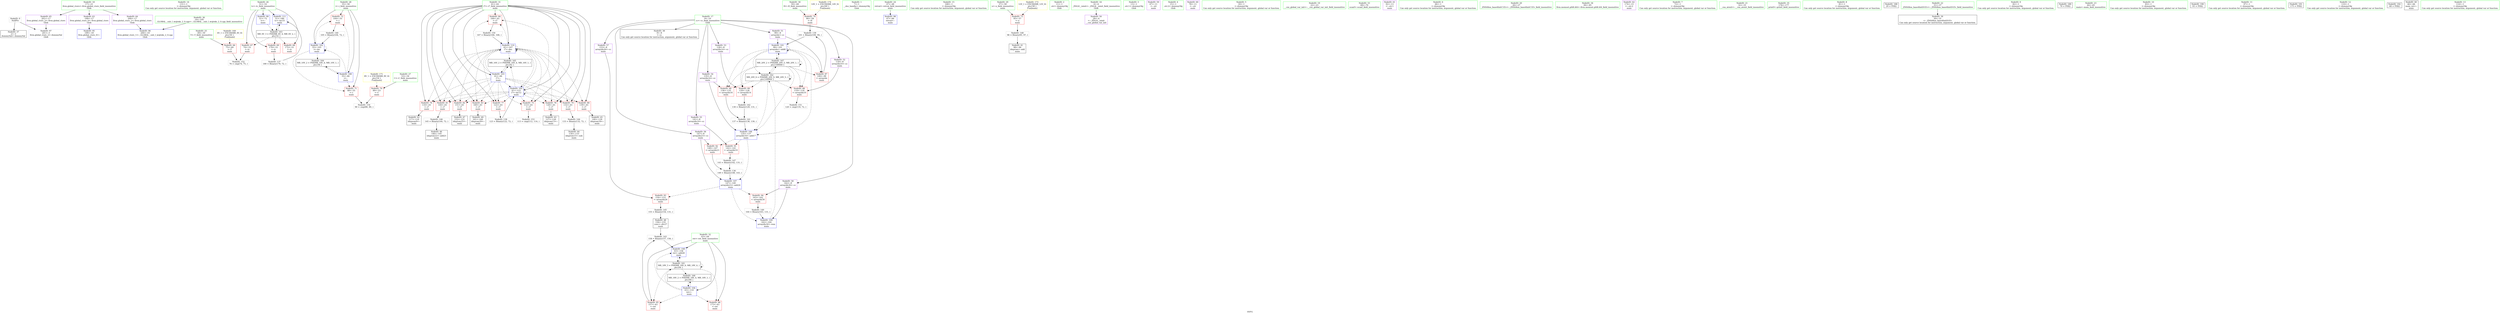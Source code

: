 digraph "SVFG" {
	label="SVFG";

	Node0x55e1253f4f40 [shape=record,color=grey,label="{NodeID: 0\nNullPtr}"];
	Node0x55e1253f4f40 -> Node0x55e12540bc00[style=solid];
	Node0x55e1253f4f40 -> Node0x55e12540c6b0[style=solid];
	Node0x55e12540c6b0 [shape=record,color=blue, style = dotted,label="{NodeID: 97\n201\<--3\nllvm.global_ctors_2\<--dummyVal\nGlob }"];
	Node0x55e12540a9d0 [shape=record,color=green,label="{NodeID: 14\n131\<--1\n\<--dummyObj\nCan only get source location for instruction, argument, global var or function.}"];
	Node0x55e125411220 [shape=record,color=blue,label="{NodeID: 111\n51\<--180\ntc\<--inc33\nmain\n}"];
	Node0x55e125411220 -> Node0x55e12541bc30[style=dashed];
	Node0x55e12540b4b0 [shape=record,color=green,label="{NodeID: 28\n55\<--56\ni\<--i_field_insensitive\nmain\n}"];
	Node0x55e12540b4b0 -> Node0x55e12540e8e0[style=solid];
	Node0x55e12540b4b0 -> Node0x55e12540e9b0[style=solid];
	Node0x55e12540b4b0 -> Node0x55e12540c950[style=solid];
	Node0x55e12540b4b0 -> Node0x55e12540caf0[style=solid];
	Node0x55e12540c0a0 [shape=record,color=black,label="{NodeID: 42\n117\<--116\nidxprom9\<--\nmain\n}"];
	Node0x55e12540d4e0 [shape=record,color=grey,label="{NodeID: 139\n101 = Binary(100, 94, )\n}"];
	Node0x55e12540d4e0 -> Node0x55e12540ca20[style=solid];
	Node0x55e12540dc20 [shape=record,color=purple,label="{NodeID: 56\n147\<--8\narrayidx23\<--cc\nmain\n}"];
	Node0x55e12540dc20 -> Node0x55e12540f9f0[style=solid];
	Node0x55e12540dc20 -> Node0x55e125410ee0[style=solid];
	Node0x55e125414670 [shape=record,color=grey,label="{NodeID: 153\n113 = cmp(112, 114, )\n}"];
	Node0x55e12540e810 [shape=record,color=red,label="{NodeID: 70\n89\<--53\n\<--C\nmain\n}"];
	Node0x55e12540e810 -> Node0x55e1254147f0[style=solid];
	Node0x55e12541d030 [shape=record,color=black,label="{NodeID: 167\nMR_20V_2 = PHI(MR_20V_5, MR_20V_1, )\npts\{100000 \}\n}"];
	Node0x55e12541d030 -> Node0x55e12540f5e0[style=dashed];
	Node0x55e12541d030 -> Node0x55e12540f6b0[style=dashed];
	Node0x55e12541d030 -> Node0x55e12540f780[style=dashed];
	Node0x55e12541d030 -> Node0x55e12540f850[style=dashed];
	Node0x55e12541d030 -> Node0x55e12540ca20[style=dashed];
	Node0x55e12541d030 -> Node0x55e125410e10[style=dashed];
	Node0x55e12541d030 -> Node0x55e12541b730[style=dashed];
	Node0x55e12541d030 -> Node0x55e12541d030[style=dashed];
	Node0x55e12540f370 [shape=record,color=red,label="{NodeID: 84\n166\<--61\n\<--i7\nmain\n}"];
	Node0x55e12540f370 -> Node0x55e1254141f0[style=solid];
	Node0x55e1253f4050 [shape=record,color=green,label="{NodeID: 1\n7\<--1\n__dso_handle\<--dummyObj\nGlob }"];
	Node0x55e12540c7b0 [shape=record,color=blue,label="{NodeID: 98\n47\<--66\nretval\<--\nmain\n}"];
	Node0x55e12540aa60 [shape=record,color=green,label="{NodeID: 15\n168\<--1\n\<--dummyObj\nCan only get source location for instruction, argument, global var or function.}"];
	Node0x55e12540b580 [shape=record,color=green,label="{NodeID: 29\n57\<--58\nx\<--x_field_insensitive\nmain\n}"];
	Node0x55e12540b580 -> Node0x55e12540ea80[style=solid];
	Node0x55e12540c170 [shape=record,color=black,label="{NodeID: 43\n127\<--126\nidxprom13\<--\nmain\n}"];
	Node0x55e1254132f0 [shape=record,color=grey,label="{NodeID: 140\n105 = Binary(104, 72, )\n}"];
	Node0x55e1254132f0 -> Node0x55e12540caf0[style=solid];
	Node0x55e12540dcf0 [shape=record,color=purple,label="{NodeID: 57\n153\<--8\narrayidx26\<--cc\nmain\n}"];
	Node0x55e12540dcf0 -> Node0x55e12540fac0[style=solid];
	Node0x55e1254147f0 [shape=record,color=grey,label="{NodeID: 154\n90 = cmp(88, 89, )\n}"];
	Node0x55e12540e8e0 [shape=record,color=red,label="{NodeID: 71\n88\<--55\n\<--i\nmain\n}"];
	Node0x55e12540e8e0 -> Node0x55e1254147f0[style=solid];
	Node0x55e12540f440 [shape=record,color=red,label="{NodeID: 85\n157\<--63\n\<--ret\nmain\n}"];
	Node0x55e12540f440 -> Node0x55e125413770[style=solid];
	Node0x55e1253f53c0 [shape=record,color=green,label="{NodeID: 2\n11\<--1\n.str\<--dummyObj\nGlob }"];
	Node0x55e12540c880 [shape=record,color=blue,label="{NodeID: 99\n51\<--72\ntc\<--\nmain\n}"];
	Node0x55e12540c880 -> Node0x55e12541bc30[style=dashed];
	Node0x55e12540aaf0 [shape=record,color=green,label="{NodeID: 16\n4\<--6\n_ZStL8__ioinit\<--_ZStL8__ioinit_field_insensitive\nGlob }"];
	Node0x55e12540aaf0 -> Node0x55e12540d740[style=solid];
	Node0x55e12540b650 [shape=record,color=green,label="{NodeID: 30\n59\<--60\nH\<--H_field_insensitive\nmain\n}"];
	Node0x55e12540b650 -> Node0x55e12540eb50[style=solid];
	Node0x55e12540c240 [shape=record,color=black,label="{NodeID: 44\n134\<--133\nidxprom15\<--sub\nmain\n}"];
	Node0x55e125413470 [shape=record,color=grey,label="{NodeID: 141\n137 = Binary(136, 130, )\n}"];
	Node0x55e125413470 -> Node0x55e125410e10[style=solid];
	Node0x55e12540ddc0 [shape=record,color=purple,label="{NodeID: 58\n162\<--8\narrayidx30\<--cc\nmain\n}"];
	Node0x55e12540ddc0 -> Node0x55e12540fb90[style=solid];
	Node0x55e12540ddc0 -> Node0x55e125411080[style=solid];
	Node0x55e12540e9b0 [shape=record,color=red,label="{NodeID: 72\n104\<--55\n\<--i\nmain\n}"];
	Node0x55e12540e9b0 -> Node0x55e1254132f0[style=solid];
	Node0x55e12541e050 [shape=record,color=yellow,style=double,label="{NodeID: 169\n4V_1 = ENCHI(MR_4V_0)\npts\{50 \}\nFun[main]}"];
	Node0x55e12541e050 -> Node0x55e12540e4d0[style=dashed];
	Node0x55e12540f510 [shape=record,color=red,label="{NodeID: 86\n173\<--63\n\<--ret\nmain\n}"];
	Node0x55e1253f5590 [shape=record,color=green,label="{NodeID: 3\n13\<--1\n.str.1\<--dummyObj\nGlob }"];
	Node0x55e12540c950 [shape=record,color=blue,label="{NodeID: 100\n55\<--66\ni\<--\nmain\n}"];
	Node0x55e12540c950 -> Node0x55e12540e8e0[style=dashed];
	Node0x55e12540c950 -> Node0x55e12540e9b0[style=dashed];
	Node0x55e12540c950 -> Node0x55e12540caf0[style=dashed];
	Node0x55e12540c950 -> Node0x55e12541c130[style=dashed];
	Node0x55e12540abc0 [shape=record,color=green,label="{NodeID: 17\n8\<--10\ncc\<--cc_field_insensitive\nGlob }"];
	Node0x55e12540abc0 -> Node0x55e12540bd00[style=solid];
	Node0x55e12540abc0 -> Node0x55e12540d810[style=solid];
	Node0x55e12540abc0 -> Node0x55e12540d8e0[style=solid];
	Node0x55e12540abc0 -> Node0x55e12540d9b0[style=solid];
	Node0x55e12540abc0 -> Node0x55e12540da80[style=solid];
	Node0x55e12540abc0 -> Node0x55e12540db50[style=solid];
	Node0x55e12540abc0 -> Node0x55e12540dc20[style=solid];
	Node0x55e12540abc0 -> Node0x55e12540dcf0[style=solid];
	Node0x55e12540abc0 -> Node0x55e12540ddc0[style=solid];
	Node0x55e12540b720 [shape=record,color=green,label="{NodeID: 31\n61\<--62\ni7\<--i7_field_insensitive\nmain\n}"];
	Node0x55e12540b720 -> Node0x55e12540ec20[style=solid];
	Node0x55e12540b720 -> Node0x55e12540ecf0[style=solid];
	Node0x55e12540b720 -> Node0x55e12540edc0[style=solid];
	Node0x55e12540b720 -> Node0x55e12540ee90[style=solid];
	Node0x55e12540b720 -> Node0x55e12540ef60[style=solid];
	Node0x55e12540b720 -> Node0x55e12540f030[style=solid];
	Node0x55e12540b720 -> Node0x55e12540f100[style=solid];
	Node0x55e12540b720 -> Node0x55e12540f1d0[style=solid];
	Node0x55e12540b720 -> Node0x55e12540f2a0[style=solid];
	Node0x55e12540b720 -> Node0x55e12540f370[style=solid];
	Node0x55e12540b720 -> Node0x55e12540cbc0[style=solid];
	Node0x55e12540b720 -> Node0x55e125410d40[style=solid];
	Node0x55e12540b720 -> Node0x55e125411150[style=solid];
	Node0x55e12540c310 [shape=record,color=black,label="{NodeID: 45\n140\<--139\nidxprom18\<--\nmain\n}"];
	Node0x55e1254135f0 [shape=record,color=grey,label="{NodeID: 142\n130 = Binary(129, 131, )\n}"];
	Node0x55e1254135f0 -> Node0x55e125413470[style=solid];
	Node0x55e12540de90 [shape=record,color=purple,label="{NodeID: 59\n67\<--11\n\<--.str\nmain\n}"];
	Node0x55e12540ea80 [shape=record,color=red,label="{NodeID: 73\n95\<--57\n\<--x\nmain\n}"];
	Node0x55e12540ea80 -> Node0x55e125413ef0[style=solid];
	Node0x55e12540f5e0 [shape=record,color=red,label="{NodeID: 87\n100\<--99\n\<--arrayidx\nmain\n}"];
	Node0x55e12540f5e0 -> Node0x55e12540d4e0[style=solid];
	Node0x55e1253f5090 [shape=record,color=green,label="{NodeID: 4\n15\<--1\n.str.2\<--dummyObj\nGlob }"];
	Node0x55e12540ca20 [shape=record,color=blue,label="{NodeID: 101\n99\<--101\narrayidx\<--add6\nmain\n}"];
	Node0x55e12540ca20 -> Node0x55e12540f5e0[style=dashed];
	Node0x55e12540ca20 -> Node0x55e12540f6b0[style=dashed];
	Node0x55e12540ca20 -> Node0x55e12540f780[style=dashed];
	Node0x55e12540ca20 -> Node0x55e12540f850[style=dashed];
	Node0x55e12540ca20 -> Node0x55e12540ca20[style=dashed];
	Node0x55e12540ca20 -> Node0x55e125410e10[style=dashed];
	Node0x55e12540ca20 -> Node0x55e12541b730[style=dashed];
	Node0x55e12540ca20 -> Node0x55e12541d030[style=dashed];
	Node0x55e12540ac90 [shape=record,color=green,label="{NodeID: 18\n17\<--21\nllvm.global_ctors\<--llvm.global_ctors_field_insensitive\nGlob }"];
	Node0x55e12540ac90 -> Node0x55e12540e1d0[style=solid];
	Node0x55e12540ac90 -> Node0x55e12540e2d0[style=solid];
	Node0x55e12540ac90 -> Node0x55e12540e3d0[style=solid];
	Node0x55e12540b7f0 [shape=record,color=green,label="{NodeID: 32\n63\<--64\nret\<--ret_field_insensitive\nmain\n}"];
	Node0x55e12540b7f0 -> Node0x55e12540f440[style=solid];
	Node0x55e12540b7f0 -> Node0x55e12540f510[style=solid];
	Node0x55e12540b7f0 -> Node0x55e12540cc90[style=solid];
	Node0x55e12540b7f0 -> Node0x55e125410fb0[style=solid];
	Node0x55e12540c3e0 [shape=record,color=black,label="{NodeID: 46\n146\<--145\nidxprom22\<--add21\nmain\n}"];
	Node0x55e125413770 [shape=record,color=grey,label="{NodeID: 143\n158 = Binary(157, 156, )\n}"];
	Node0x55e125413770 -> Node0x55e125410fb0[style=solid];
	Node0x55e12540df60 [shape=record,color=purple,label="{NodeID: 60\n78\<--11\n\<--.str\nmain\n}"];
	Node0x55e12540eb50 [shape=record,color=red,label="{NodeID: 74\n94\<--59\n\<--H\nmain\n}"];
	Node0x55e12540eb50 -> Node0x55e12540d4e0[style=solid];
	Node0x55e12541e210 [shape=record,color=yellow,style=double,label="{NodeID: 171\n8V_1 = ENCHI(MR_8V_0)\npts\{54 \}\nFun[main]}"];
	Node0x55e12541e210 -> Node0x55e12540e810[style=dashed];
	Node0x55e12540f6b0 [shape=record,color=red,label="{NodeID: 88\n119\<--118\n\<--arrayidx10\nmain\n}"];
	Node0x55e12540f6b0 -> Node0x55e125414370[style=solid];
	Node0x55e1253f51d0 [shape=record,color=green,label="{NodeID: 5\n18\<--1\n\<--dummyObj\nCan only get source location for instruction, argument, global var or function.}"];
	Node0x55e12540caf0 [shape=record,color=blue,label="{NodeID: 102\n55\<--105\ni\<--inc\nmain\n}"];
	Node0x55e12540caf0 -> Node0x55e12540e8e0[style=dashed];
	Node0x55e12540caf0 -> Node0x55e12540e9b0[style=dashed];
	Node0x55e12540caf0 -> Node0x55e12540caf0[style=dashed];
	Node0x55e12540caf0 -> Node0x55e12541c130[style=dashed];
	Node0x55e12540ad60 [shape=record,color=green,label="{NodeID: 19\n22\<--23\n__cxx_global_var_init\<--__cxx_global_var_init_field_insensitive\n}"];
	Node0x55e12540b8c0 [shape=record,color=green,label="{NodeID: 33\n69\<--70\nscanf\<--scanf_field_insensitive\n}"];
	Node0x55e12540c4b0 [shape=record,color=black,label="{NodeID: 47\n152\<--151\nidxprom25\<--\nmain\n}"];
	Node0x55e1254138f0 [shape=record,color=grey,label="{NodeID: 144\n133 = Binary(132, 72, )\n}"];
	Node0x55e1254138f0 -> Node0x55e12540c240[style=solid];
	Node0x55e12540e030 [shape=record,color=purple,label="{NodeID: 61\n92\<--13\n\<--.str.1\nmain\n}"];
	Node0x55e12540ec20 [shape=record,color=red,label="{NodeID: 75\n112\<--61\n\<--i7\nmain\n}"];
	Node0x55e12540ec20 -> Node0x55e125414670[style=solid];
	Node0x55e12540f780 [shape=record,color=red,label="{NodeID: 89\n129\<--128\n\<--arrayidx14\nmain\n}"];
	Node0x55e12540f780 -> Node0x55e1254135f0[style=solid];
	Node0x55e1253f5260 [shape=record,color=green,label="{NodeID: 6\n66\<--1\n\<--dummyObj\nCan only get source location for instruction, argument, global var or function.}"];
	Node0x55e12540cbc0 [shape=record,color=blue,label="{NodeID: 103\n61\<--66\ni7\<--\nmain\n}"];
	Node0x55e12540cbc0 -> Node0x55e12540ec20[style=dashed];
	Node0x55e12540cbc0 -> Node0x55e12540ecf0[style=dashed];
	Node0x55e12540cbc0 -> Node0x55e12540edc0[style=dashed];
	Node0x55e12540cbc0 -> Node0x55e12540ee90[style=dashed];
	Node0x55e12540cbc0 -> Node0x55e12540ef60[style=dashed];
	Node0x55e12540cbc0 -> Node0x55e12540f030[style=dashed];
	Node0x55e12540cbc0 -> Node0x55e12540f100[style=dashed];
	Node0x55e12540cbc0 -> Node0x55e12540f1d0[style=dashed];
	Node0x55e12540cbc0 -> Node0x55e12540f2a0[style=dashed];
	Node0x55e12540cbc0 -> Node0x55e12540f370[style=dashed];
	Node0x55e12540cbc0 -> Node0x55e125410d40[style=dashed];
	Node0x55e12540cbc0 -> Node0x55e125411150[style=dashed];
	Node0x55e12540cbc0 -> Node0x55e12541c630[style=dashed];
	Node0x55e12540ae30 [shape=record,color=green,label="{NodeID: 20\n26\<--27\n_ZNSt8ios_base4InitC1Ev\<--_ZNSt8ios_base4InitC1Ev_field_insensitive\n}"];
	Node0x55e12540b990 [shape=record,color=green,label="{NodeID: 34\n84\<--85\nllvm.memset.p0i8.i64\<--llvm.memset.p0i8.i64_field_insensitive\n}"];
	Node0x55e12540d5a0 [shape=record,color=black,label="{NodeID: 48\n156\<--155\nconv\<--div27\nmain\n}"];
	Node0x55e12540d5a0 -> Node0x55e125413770[style=solid];
	Node0x55e125413a70 [shape=record,color=grey,label="{NodeID: 145\n155 = Binary(154, 131, )\n}"];
	Node0x55e125413a70 -> Node0x55e12540d5a0[style=solid];
	Node0x55e12540e100 [shape=record,color=purple,label="{NodeID: 62\n174\<--15\n\<--.str.2\nmain\n}"];
	Node0x55e12540ecf0 [shape=record,color=red,label="{NodeID: 76\n116\<--61\n\<--i7\nmain\n}"];
	Node0x55e12540ecf0 -> Node0x55e12540c0a0[style=solid];
	Node0x55e12541e3d0 [shape=record,color=yellow,style=double,label="{NodeID: 173\n12V_1 = ENCHI(MR_12V_0)\npts\{58 \}\nFun[main]}"];
	Node0x55e12541e3d0 -> Node0x55e12540ea80[style=dashed];
	Node0x55e12540f850 [shape=record,color=red,label="{NodeID: 90\n136\<--135\n\<--arrayidx16\nmain\n}"];
	Node0x55e12540f850 -> Node0x55e125413470[style=solid];
	Node0x55e125409f90 [shape=record,color=green,label="{NodeID: 7\n72\<--1\n\<--dummyObj\nCan only get source location for instruction, argument, global var or function.}"];
	Node0x55e12540cc90 [shape=record,color=blue,label="{NodeID: 104\n63\<--110\nret\<--\nmain\n}"];
	Node0x55e12540cc90 -> Node0x55e12540f440[style=dashed];
	Node0x55e12540cc90 -> Node0x55e12540f510[style=dashed];
	Node0x55e12540cc90 -> Node0x55e125410fb0[style=dashed];
	Node0x55e12540cc90 -> Node0x55e12541b230[style=dashed];
	Node0x55e12540cc90 -> Node0x55e12541cb30[style=dashed];
	Node0x55e12540af00 [shape=record,color=green,label="{NodeID: 21\n32\<--33\n__cxa_atexit\<--__cxa_atexit_field_insensitive\n}"];
	Node0x55e12540ba60 [shape=record,color=green,label="{NodeID: 35\n176\<--177\nprintf\<--printf_field_insensitive\n}"];
	Node0x55e12540d670 [shape=record,color=black,label="{NodeID: 49\n161\<--160\nidxprom29\<--\nmain\n}"];
	Node0x55e125413bf0 [shape=record,color=grey,label="{NodeID: 146\n145 = Binary(144, 72, )\n}"];
	Node0x55e125413bf0 -> Node0x55e12540c3e0[style=solid];
	Node0x55e12540e1d0 [shape=record,color=purple,label="{NodeID: 63\n199\<--17\nllvm.global_ctors_0\<--llvm.global_ctors\nGlob }"];
	Node0x55e12540e1d0 -> Node0x55e12540fc60[style=solid];
	Node0x55e12540edc0 [shape=record,color=red,label="{NodeID: 77\n122\<--61\n\<--i7\nmain\n}"];
	Node0x55e12540edc0 -> Node0x55e12540d360[style=solid];
	Node0x55e12541e4b0 [shape=record,color=yellow,style=double,label="{NodeID: 174\n14V_1 = ENCHI(MR_14V_0)\npts\{60 \}\nFun[main]}"];
	Node0x55e12541e4b0 -> Node0x55e12540eb50[style=dashed];
	Node0x55e12540f920 [shape=record,color=red,label="{NodeID: 91\n142\<--141\n\<--arrayidx19\nmain\n}"];
	Node0x55e12540f920 -> Node0x55e125413d70[style=solid];
	Node0x55e12540a020 [shape=record,color=green,label="{NodeID: 8\n81\<--1\n\<--dummyObj\nCan only get source location for instruction, argument, global var or function.}"];
	Node0x55e1254256d0 [shape=record,color=black,label="{NodeID: 188\n29 = PHI()\n}"];
	Node0x55e125410d40 [shape=record,color=blue,label="{NodeID: 105\n61\<--123\ni7\<--inc12\nmain\n}"];
	Node0x55e125410d40 -> Node0x55e12540ec20[style=dashed];
	Node0x55e125410d40 -> Node0x55e12540ecf0[style=dashed];
	Node0x55e125410d40 -> Node0x55e12540edc0[style=dashed];
	Node0x55e125410d40 -> Node0x55e12540ee90[style=dashed];
	Node0x55e125410d40 -> Node0x55e12540ef60[style=dashed];
	Node0x55e125410d40 -> Node0x55e12540f030[style=dashed];
	Node0x55e125410d40 -> Node0x55e12540f100[style=dashed];
	Node0x55e125410d40 -> Node0x55e12540f1d0[style=dashed];
	Node0x55e125410d40 -> Node0x55e12540f2a0[style=dashed];
	Node0x55e125410d40 -> Node0x55e12540f370[style=dashed];
	Node0x55e125410d40 -> Node0x55e125410d40[style=dashed];
	Node0x55e125410d40 -> Node0x55e125411150[style=dashed];
	Node0x55e125410d40 -> Node0x55e12541c630[style=dashed];
	Node0x55e12540afd0 [shape=record,color=green,label="{NodeID: 22\n31\<--37\n_ZNSt8ios_base4InitD1Ev\<--_ZNSt8ios_base4InitD1Ev_field_insensitive\n}"];
	Node0x55e12540afd0 -> Node0x55e12540be00[style=solid];
	Node0x55e12540bb30 [shape=record,color=green,label="{NodeID: 36\n19\<--195\n_GLOBAL__sub_I_wojteks_2_0.cpp\<--_GLOBAL__sub_I_wojteks_2_0.cpp_field_insensitive\n}"];
	Node0x55e12540bb30 -> Node0x55e12540c5b0[style=solid];
	Node0x55e12540d740 [shape=record,color=purple,label="{NodeID: 50\n28\<--4\n\<--_ZStL8__ioinit\n__cxx_global_var_init\n}"];
	Node0x55e125413d70 [shape=record,color=grey,label="{NodeID: 147\n143 = Binary(142, 131, )\n}"];
	Node0x55e125413d70 -> Node0x55e12540d060[style=solid];
	Node0x55e12540e2d0 [shape=record,color=purple,label="{NodeID: 64\n200\<--17\nllvm.global_ctors_1\<--llvm.global_ctors\nGlob }"];
	Node0x55e12540e2d0 -> Node0x55e12540c5b0[style=solid];
	Node0x55e12541b230 [shape=record,color=black,label="{NodeID: 161\nMR_18V_5 = PHI(MR_18V_6, MR_18V_4, )\npts\{64 \}\n}"];
	Node0x55e12541b230 -> Node0x55e12540f440[style=dashed];
	Node0x55e12541b230 -> Node0x55e12540f510[style=dashed];
	Node0x55e12541b230 -> Node0x55e125410fb0[style=dashed];
	Node0x55e12541b230 -> Node0x55e12541b230[style=dashed];
	Node0x55e12541b230 -> Node0x55e12541cb30[style=dashed];
	Node0x55e12540ee90 [shape=record,color=red,label="{NodeID: 78\n126\<--61\n\<--i7\nmain\n}"];
	Node0x55e12540ee90 -> Node0x55e12540c170[style=solid];
	Node0x55e12540f9f0 [shape=record,color=red,label="{NodeID: 92\n148\<--147\n\<--arrayidx23\nmain\n}"];
	Node0x55e12540f9f0 -> Node0x55e12540d060[style=solid];
	Node0x55e12540a0f0 [shape=record,color=green,label="{NodeID: 9\n82\<--1\n\<--dummyObj\nCan only get source location for instruction, argument, global var or function.}"];
	Node0x55e1254257d0 [shape=record,color=black,label="{NodeID: 189\n79 = PHI()\n}"];
	Node0x55e125410e10 [shape=record,color=blue,label="{NodeID: 106\n135\<--137\narrayidx16\<--add17\nmain\n}"];
	Node0x55e125410e10 -> Node0x55e12540f920[style=dashed];
	Node0x55e125410e10 -> Node0x55e12540f9f0[style=dashed];
	Node0x55e125410e10 -> Node0x55e125410ee0[style=dashed];
	Node0x55e12540b0a0 [shape=record,color=green,label="{NodeID: 23\n44\<--45\nmain\<--main_field_insensitive\n}"];
	Node0x55e12540bc00 [shape=record,color=black,label="{NodeID: 37\n2\<--3\ndummyVal\<--dummyVal\n}"];
	Node0x55e12540d810 [shape=record,color=purple,label="{NodeID: 51\n99\<--8\narrayidx\<--cc\nmain\n}"];
	Node0x55e12540d810 -> Node0x55e12540f5e0[style=solid];
	Node0x55e12540d810 -> Node0x55e12540ca20[style=solid];
	Node0x55e125413ef0 [shape=record,color=grey,label="{NodeID: 148\n96 = Binary(95, 97, )\n}"];
	Node0x55e125413ef0 -> Node0x55e12540bfd0[style=solid];
	Node0x55e12540e3d0 [shape=record,color=purple,label="{NodeID: 65\n201\<--17\nllvm.global_ctors_2\<--llvm.global_ctors\nGlob }"];
	Node0x55e12540e3d0 -> Node0x55e12540c6b0[style=solid];
	Node0x55e12541b730 [shape=record,color=black,label="{NodeID: 162\nMR_20V_6 = PHI(MR_20V_9, MR_20V_5, )\npts\{100000 \}\n}"];
	Node0x55e12541b730 -> Node0x55e12540f6b0[style=dashed];
	Node0x55e12541b730 -> Node0x55e12540f780[style=dashed];
	Node0x55e12541b730 -> Node0x55e12540f850[style=dashed];
	Node0x55e12541b730 -> Node0x55e125410e10[style=dashed];
	Node0x55e12541b730 -> Node0x55e12541b730[style=dashed];
	Node0x55e12541b730 -> Node0x55e12541d030[style=dashed];
	Node0x55e12540ef60 [shape=record,color=red,label="{NodeID: 79\n132\<--61\n\<--i7\nmain\n}"];
	Node0x55e12540ef60 -> Node0x55e1254138f0[style=solid];
	Node0x55e12540fac0 [shape=record,color=red,label="{NodeID: 93\n154\<--153\n\<--arrayidx26\nmain\n}"];
	Node0x55e12540fac0 -> Node0x55e125413a70[style=solid];
	Node0x55e1253f5980 [shape=record,color=green,label="{NodeID: 10\n83\<--1\n\<--dummyObj\nCan only get source location for instruction, argument, global var or function.}"];
	Node0x55e1254258d0 [shape=record,color=black,label="{NodeID: 190\n93 = PHI()\n}"];
	Node0x55e125410ee0 [shape=record,color=blue,label="{NodeID: 107\n147\<--149\narrayidx23\<--add24\nmain\n}"];
	Node0x55e125410ee0 -> Node0x55e12540fac0[style=dashed];
	Node0x55e125410ee0 -> Node0x55e12540fb90[style=dashed];
	Node0x55e125410ee0 -> Node0x55e125411080[style=dashed];
	Node0x55e12540b170 [shape=record,color=green,label="{NodeID: 24\n47\<--48\nretval\<--retval_field_insensitive\nmain\n}"];
	Node0x55e12540b170 -> Node0x55e12540c7b0[style=solid];
	Node0x55e12540bd00 [shape=record,color=black,label="{NodeID: 38\n9\<--8\n\<--cc\nCan only get source location for instruction, argument, global var or function.}"];
	Node0x55e12540d8e0 [shape=record,color=purple,label="{NodeID: 52\n118\<--8\narrayidx10\<--cc\nmain\n}"];
	Node0x55e12540d8e0 -> Node0x55e12540f6b0[style=solid];
	Node0x55e125414070 [shape=record,color=grey,label="{NodeID: 149\n164 = Binary(163, 131, )\n}"];
	Node0x55e125414070 -> Node0x55e125411080[style=solid];
	Node0x55e12540e4d0 [shape=record,color=red,label="{NodeID: 66\n75\<--49\n\<--T\nmain\n}"];
	Node0x55e12540e4d0 -> Node0x55e1254144f0[style=solid];
	Node0x55e12541bc30 [shape=record,color=black,label="{NodeID: 163\nMR_6V_3 = PHI(MR_6V_4, MR_6V_2, )\npts\{52 \}\n}"];
	Node0x55e12541bc30 -> Node0x55e12540e5a0[style=dashed];
	Node0x55e12541bc30 -> Node0x55e12540e670[style=dashed];
	Node0x55e12541bc30 -> Node0x55e12540e740[style=dashed];
	Node0x55e12541bc30 -> Node0x55e125411220[style=dashed];
	Node0x55e12540f030 [shape=record,color=red,label="{NodeID: 80\n139\<--61\n\<--i7\nmain\n}"];
	Node0x55e12540f030 -> Node0x55e12540c310[style=solid];
	Node0x55e12540fb90 [shape=record,color=red,label="{NodeID: 94\n163\<--162\n\<--arrayidx30\nmain\n}"];
	Node0x55e12540fb90 -> Node0x55e125414070[style=solid];
	Node0x55e1253f5a50 [shape=record,color=green,label="{NodeID: 11\n97\<--1\n\<--dummyObj\nCan only get source location for instruction, argument, global var or function.}"];
	Node0x55e1254259d0 [shape=record,color=black,label="{NodeID: 191\n175 = PHI()\n}"];
	Node0x55e125410fb0 [shape=record,color=blue,label="{NodeID: 108\n63\<--158\nret\<--add28\nmain\n}"];
	Node0x55e125410fb0 -> Node0x55e12541b230[style=dashed];
	Node0x55e12540b240 [shape=record,color=green,label="{NodeID: 25\n49\<--50\nT\<--T_field_insensitive\nmain\n}"];
	Node0x55e12540b240 -> Node0x55e12540e4d0[style=solid];
	Node0x55e12540be00 [shape=record,color=black,label="{NodeID: 39\n30\<--31\n\<--_ZNSt8ios_base4InitD1Ev\nCan only get source location for instruction, argument, global var or function.}"];
	Node0x55e12540d060 [shape=record,color=grey,label="{NodeID: 136\n149 = Binary(148, 143, )\n}"];
	Node0x55e12540d060 -> Node0x55e125410ee0[style=solid];
	Node0x55e12540d9b0 [shape=record,color=purple,label="{NodeID: 53\n128\<--8\narrayidx14\<--cc\nmain\n}"];
	Node0x55e12540d9b0 -> Node0x55e12540f780[style=solid];
	Node0x55e1254141f0 [shape=record,color=grey,label="{NodeID: 150\n167 = Binary(166, 168, )\n}"];
	Node0x55e1254141f0 -> Node0x55e125411150[style=solid];
	Node0x55e12540e5a0 [shape=record,color=red,label="{NodeID: 67\n74\<--51\n\<--tc\nmain\n}"];
	Node0x55e12540e5a0 -> Node0x55e1254144f0[style=solid];
	Node0x55e12541c130 [shape=record,color=black,label="{NodeID: 164\nMR_10V_2 = PHI(MR_10V_4, MR_10V_1, )\npts\{56 \}\n}"];
	Node0x55e12541c130 -> Node0x55e12540c950[style=dashed];
	Node0x55e12540f100 [shape=record,color=red,label="{NodeID: 81\n144\<--61\n\<--i7\nmain\n}"];
	Node0x55e12540f100 -> Node0x55e125413bf0[style=solid];
	Node0x55e12540fc60 [shape=record,color=blue,label="{NodeID: 95\n199\<--18\nllvm.global_ctors_0\<--\nGlob }"];
	Node0x55e1253f5b20 [shape=record,color=green,label="{NodeID: 12\n110\<--1\n\<--dummyObj\nCan only get source location for instruction, argument, global var or function.}"];
	Node0x55e125425e60 [shape=record,color=black,label="{NodeID: 192\n68 = PHI()\n}"];
	Node0x55e125411080 [shape=record,color=blue,label="{NodeID: 109\n162\<--164\narrayidx30\<--rem\nmain\n}"];
	Node0x55e125411080 -> Node0x55e12541b730[style=dashed];
	Node0x55e12540b310 [shape=record,color=green,label="{NodeID: 26\n51\<--52\ntc\<--tc_field_insensitive\nmain\n}"];
	Node0x55e12540b310 -> Node0x55e12540e5a0[style=solid];
	Node0x55e12540b310 -> Node0x55e12540e670[style=solid];
	Node0x55e12540b310 -> Node0x55e12540e740[style=solid];
	Node0x55e12540b310 -> Node0x55e12540c880[style=solid];
	Node0x55e12540b310 -> Node0x55e125411220[style=solid];
	Node0x55e12540bf00 [shape=record,color=black,label="{NodeID: 40\n46\<--66\nmain_ret\<--\nmain\n}"];
	Node0x55e12540d1e0 [shape=record,color=grey,label="{NodeID: 137\n180 = Binary(179, 72, )\n}"];
	Node0x55e12540d1e0 -> Node0x55e125411220[style=solid];
	Node0x55e12540da80 [shape=record,color=purple,label="{NodeID: 54\n135\<--8\narrayidx16\<--cc\nmain\n}"];
	Node0x55e12540da80 -> Node0x55e12540f850[style=solid];
	Node0x55e12540da80 -> Node0x55e125410e10[style=solid];
	Node0x55e125414370 [shape=record,color=grey,label="{NodeID: 151\n120 = cmp(119, 72, )\n}"];
	Node0x55e12540e670 [shape=record,color=red,label="{NodeID: 68\n172\<--51\n\<--tc\nmain\n}"];
	Node0x55e12541c630 [shape=record,color=black,label="{NodeID: 165\nMR_16V_2 = PHI(MR_16V_4, MR_16V_1, )\npts\{62 \}\n}"];
	Node0x55e12541c630 -> Node0x55e12540cbc0[style=dashed];
	Node0x55e12540f1d0 [shape=record,color=red,label="{NodeID: 82\n151\<--61\n\<--i7\nmain\n}"];
	Node0x55e12540f1d0 -> Node0x55e12540c4b0[style=solid];
	Node0x55e12540c5b0 [shape=record,color=blue,label="{NodeID: 96\n200\<--19\nllvm.global_ctors_1\<--_GLOBAL__sub_I_wojteks_2_0.cpp\nGlob }"];
	Node0x55e12540a940 [shape=record,color=green,label="{NodeID: 13\n114\<--1\n\<--dummyObj\nCan only get source location for instruction, argument, global var or function.}"];
	Node0x55e125411150 [shape=record,color=blue,label="{NodeID: 110\n61\<--167\ni7\<--dec\nmain\n}"];
	Node0x55e125411150 -> Node0x55e12540ec20[style=dashed];
	Node0x55e125411150 -> Node0x55e12540ecf0[style=dashed];
	Node0x55e125411150 -> Node0x55e12540edc0[style=dashed];
	Node0x55e125411150 -> Node0x55e12540ee90[style=dashed];
	Node0x55e125411150 -> Node0x55e12540ef60[style=dashed];
	Node0x55e125411150 -> Node0x55e12540f030[style=dashed];
	Node0x55e125411150 -> Node0x55e12540f100[style=dashed];
	Node0x55e125411150 -> Node0x55e12540f1d0[style=dashed];
	Node0x55e125411150 -> Node0x55e12540f2a0[style=dashed];
	Node0x55e125411150 -> Node0x55e12540f370[style=dashed];
	Node0x55e125411150 -> Node0x55e125410d40[style=dashed];
	Node0x55e125411150 -> Node0x55e125411150[style=dashed];
	Node0x55e125411150 -> Node0x55e12541c630[style=dashed];
	Node0x55e12540b3e0 [shape=record,color=green,label="{NodeID: 27\n53\<--54\nC\<--C_field_insensitive\nmain\n}"];
	Node0x55e12540b3e0 -> Node0x55e12540e810[style=solid];
	Node0x55e12540bfd0 [shape=record,color=black,label="{NodeID: 41\n98\<--96\nidxprom\<--add\nmain\n}"];
	Node0x55e12540d360 [shape=record,color=grey,label="{NodeID: 138\n123 = Binary(122, 72, )\n}"];
	Node0x55e12540d360 -> Node0x55e125410d40[style=solid];
	Node0x55e12540db50 [shape=record,color=purple,label="{NodeID: 55\n141\<--8\narrayidx19\<--cc\nmain\n}"];
	Node0x55e12540db50 -> Node0x55e12540f920[style=solid];
	Node0x55e1254144f0 [shape=record,color=grey,label="{NodeID: 152\n76 = cmp(74, 75, )\n}"];
	Node0x55e12540e740 [shape=record,color=red,label="{NodeID: 69\n179\<--51\n\<--tc\nmain\n}"];
	Node0x55e12540e740 -> Node0x55e12540d1e0[style=solid];
	Node0x55e12541cb30 [shape=record,color=black,label="{NodeID: 166\nMR_18V_2 = PHI(MR_18V_4, MR_18V_1, )\npts\{64 \}\n}"];
	Node0x55e12541cb30 -> Node0x55e12540cc90[style=dashed];
	Node0x55e12540f2a0 [shape=record,color=red,label="{NodeID: 83\n160\<--61\n\<--i7\nmain\n}"];
	Node0x55e12540f2a0 -> Node0x55e12540d670[style=solid];
}

